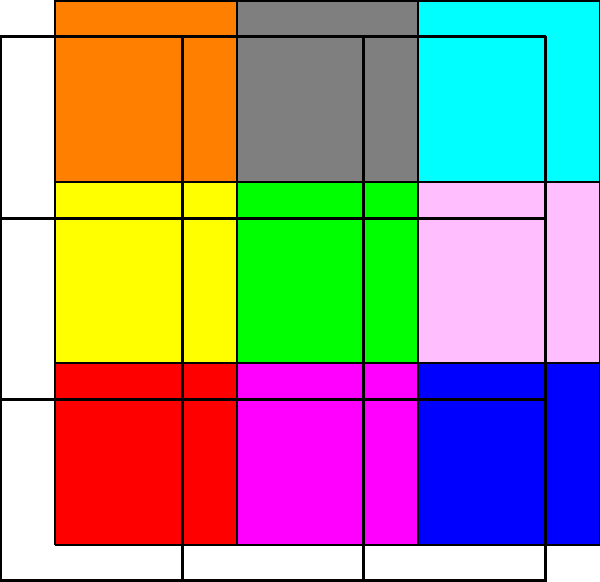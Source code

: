 size(300,0);

real h = 1;
real u = 0.3;
real v = 0.2;

pair[][] P1 = new pair[4][4];
pair[][] P2 = new pair[4][4];

for(int i=0; i<4; ++i)
   for(int j=0; j<4; ++j)
   {
      P1[i][j] = ((i-1)*h,(j-1)*h);
      P2[i][j] = P1[i][j] + (u,v);
   }

pen[][] p = new pen[3][3];
p[0][0] = red;
p[0][1] = yellow;
p[0][2] = orange;

p[1][0] = magenta;
p[1][1] = green;
p[1][2] = grey;

p[2][0] = blue;
p[2][1] = pink;
p[2][2] = cyan;

for(int i=0; i<3; ++i)
   for(int j=0; j<3; ++j)
   {
      path s = P2[i][j]--P2[i+1][j]--P2[i+1][j+1]--P2[i][j+1]--cycle;
      filldraw(s,p[i][j]);
   }

for(int i=0; i<4; ++i)
   draw(P1[i][0]--P1[i][3],linewidth(1));

for(int j=0; j<4; ++j)
   draw(P1[0][j]--P1[3][j],linewidth(1));

